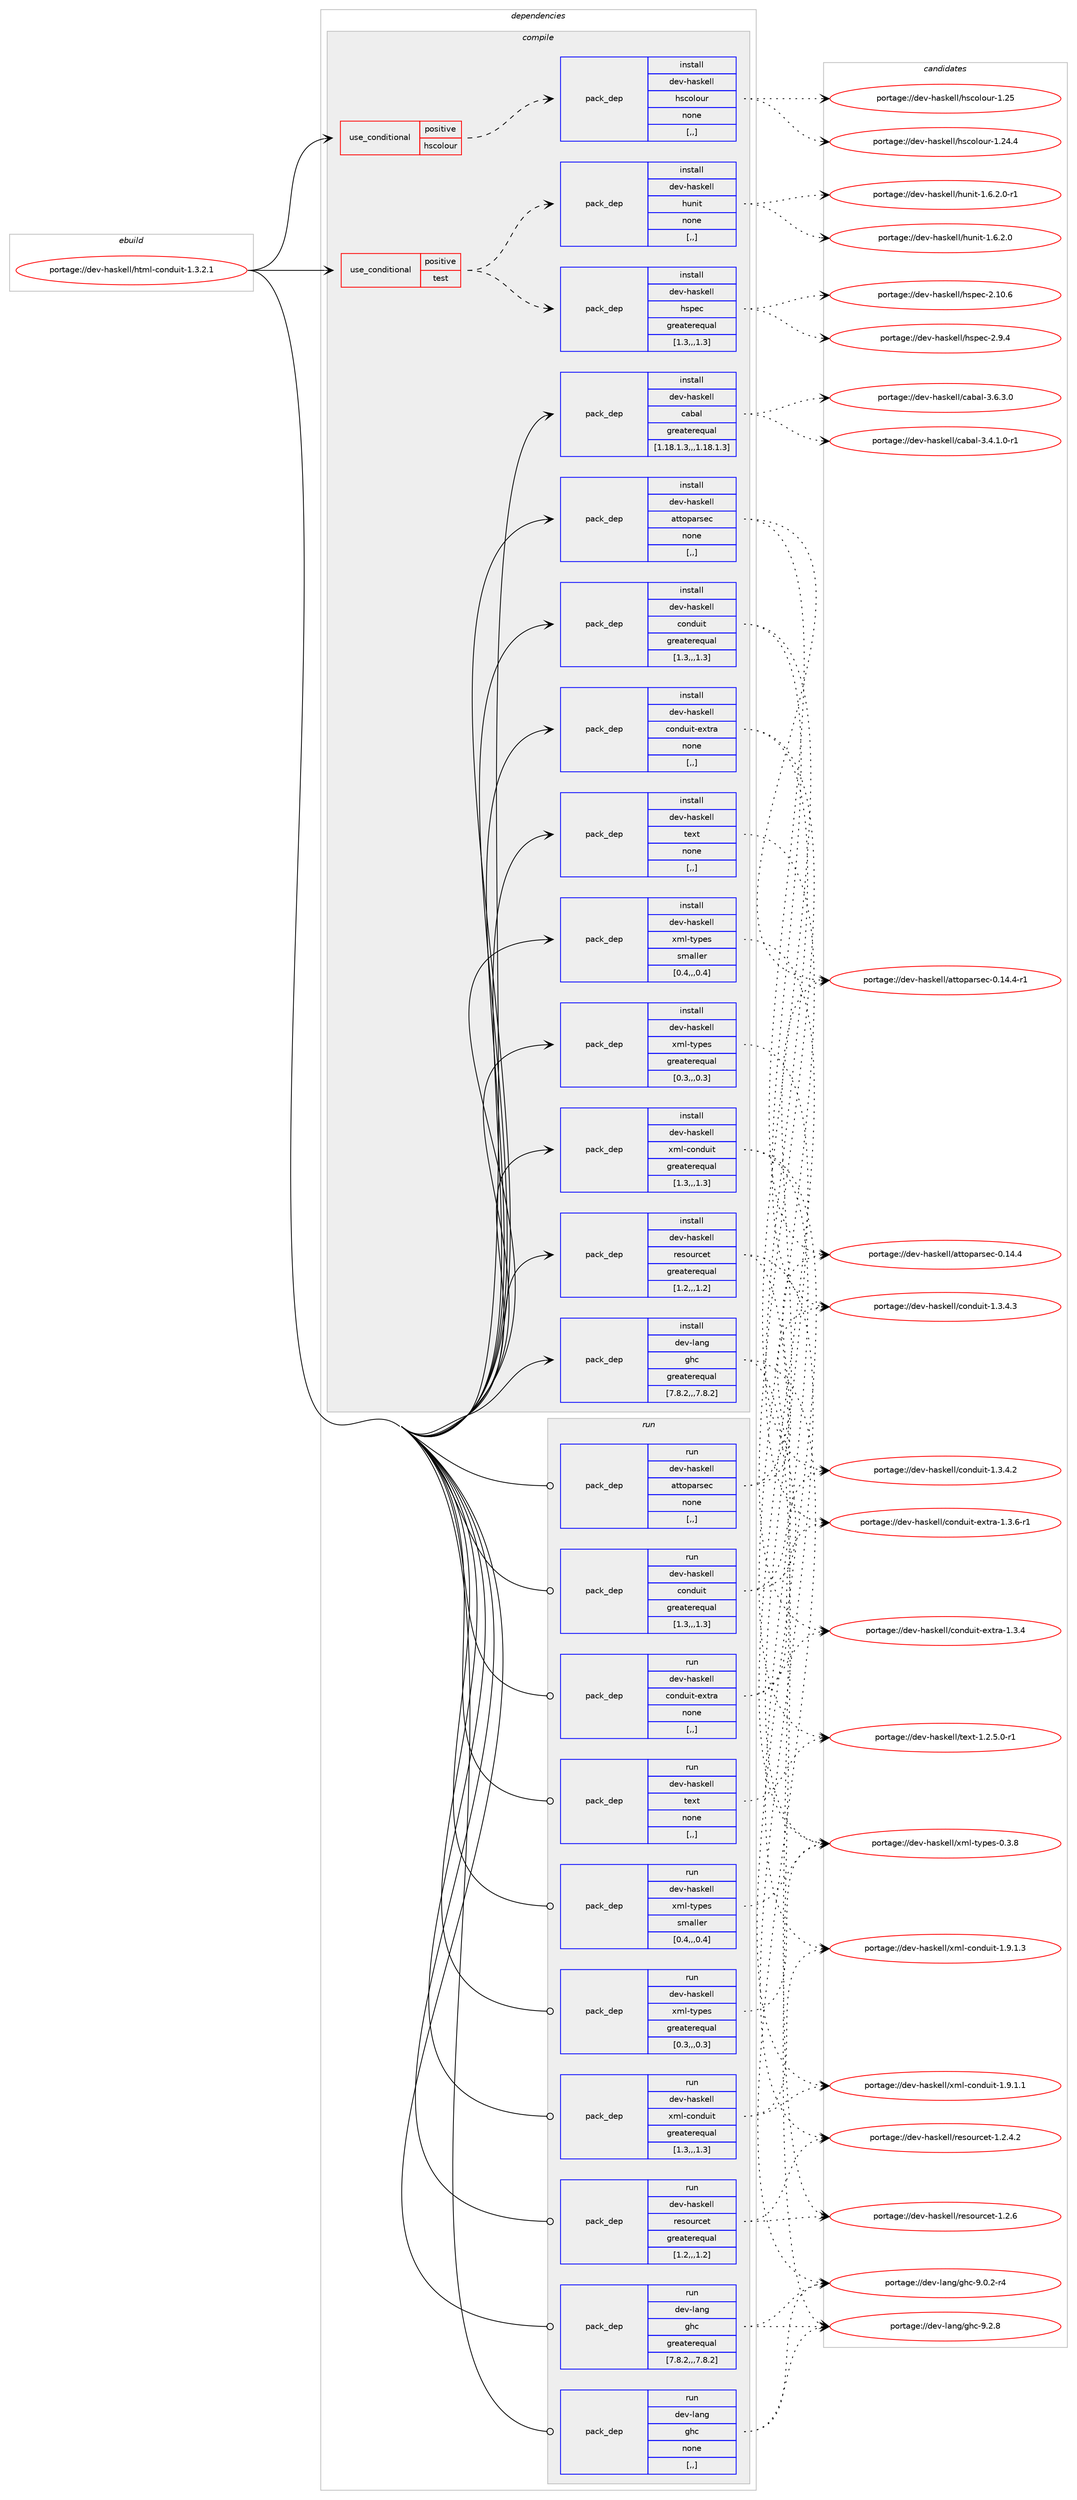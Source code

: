 digraph prolog {

# *************
# Graph options
# *************

newrank=true;
concentrate=true;
compound=true;
graph [rankdir=LR,fontname=Helvetica,fontsize=10,ranksep=1.5];#, ranksep=2.5, nodesep=0.2];
edge  [arrowhead=vee];
node  [fontname=Helvetica,fontsize=10];

# **********
# The ebuild
# **********

subgraph cluster_leftcol {
color=gray;
label=<<i>ebuild</i>>;
id [label="portage://dev-haskell/html-conduit-1.3.2.1", color=red, width=4, href="../dev-haskell/html-conduit-1.3.2.1.svg"];
}

# ****************
# The dependencies
# ****************

subgraph cluster_midcol {
color=gray;
label=<<i>dependencies</i>>;
subgraph cluster_compile {
fillcolor="#eeeeee";
style=filled;
label=<<i>compile</i>>;
subgraph cond20571 {
dependency82575 [label=<<TABLE BORDER="0" CELLBORDER="1" CELLSPACING="0" CELLPADDING="4"><TR><TD ROWSPAN="3" CELLPADDING="10">use_conditional</TD></TR><TR><TD>positive</TD></TR><TR><TD>hscolour</TD></TR></TABLE>>, shape=none, color=red];
subgraph pack61007 {
dependency82576 [label=<<TABLE BORDER="0" CELLBORDER="1" CELLSPACING="0" CELLPADDING="4" WIDTH="220"><TR><TD ROWSPAN="6" CELLPADDING="30">pack_dep</TD></TR><TR><TD WIDTH="110">install</TD></TR><TR><TD>dev-haskell</TD></TR><TR><TD>hscolour</TD></TR><TR><TD>none</TD></TR><TR><TD>[,,]</TD></TR></TABLE>>, shape=none, color=blue];
}
dependency82575:e -> dependency82576:w [weight=20,style="dashed",arrowhead="vee"];
}
id:e -> dependency82575:w [weight=20,style="solid",arrowhead="vee"];
subgraph cond20572 {
dependency82577 [label=<<TABLE BORDER="0" CELLBORDER="1" CELLSPACING="0" CELLPADDING="4"><TR><TD ROWSPAN="3" CELLPADDING="10">use_conditional</TD></TR><TR><TD>positive</TD></TR><TR><TD>test</TD></TR></TABLE>>, shape=none, color=red];
subgraph pack61008 {
dependency82578 [label=<<TABLE BORDER="0" CELLBORDER="1" CELLSPACING="0" CELLPADDING="4" WIDTH="220"><TR><TD ROWSPAN="6" CELLPADDING="30">pack_dep</TD></TR><TR><TD WIDTH="110">install</TD></TR><TR><TD>dev-haskell</TD></TR><TR><TD>hspec</TD></TR><TR><TD>greaterequal</TD></TR><TR><TD>[1.3,,,1.3]</TD></TR></TABLE>>, shape=none, color=blue];
}
dependency82577:e -> dependency82578:w [weight=20,style="dashed",arrowhead="vee"];
subgraph pack61009 {
dependency82579 [label=<<TABLE BORDER="0" CELLBORDER="1" CELLSPACING="0" CELLPADDING="4" WIDTH="220"><TR><TD ROWSPAN="6" CELLPADDING="30">pack_dep</TD></TR><TR><TD WIDTH="110">install</TD></TR><TR><TD>dev-haskell</TD></TR><TR><TD>hunit</TD></TR><TR><TD>none</TD></TR><TR><TD>[,,]</TD></TR></TABLE>>, shape=none, color=blue];
}
dependency82577:e -> dependency82579:w [weight=20,style="dashed",arrowhead="vee"];
}
id:e -> dependency82577:w [weight=20,style="solid",arrowhead="vee"];
subgraph pack61010 {
dependency82580 [label=<<TABLE BORDER="0" CELLBORDER="1" CELLSPACING="0" CELLPADDING="4" WIDTH="220"><TR><TD ROWSPAN="6" CELLPADDING="30">pack_dep</TD></TR><TR><TD WIDTH="110">install</TD></TR><TR><TD>dev-haskell</TD></TR><TR><TD>attoparsec</TD></TR><TR><TD>none</TD></TR><TR><TD>[,,]</TD></TR></TABLE>>, shape=none, color=blue];
}
id:e -> dependency82580:w [weight=20,style="solid",arrowhead="vee"];
subgraph pack61011 {
dependency82581 [label=<<TABLE BORDER="0" CELLBORDER="1" CELLSPACING="0" CELLPADDING="4" WIDTH="220"><TR><TD ROWSPAN="6" CELLPADDING="30">pack_dep</TD></TR><TR><TD WIDTH="110">install</TD></TR><TR><TD>dev-haskell</TD></TR><TR><TD>cabal</TD></TR><TR><TD>greaterequal</TD></TR><TR><TD>[1.18.1.3,,,1.18.1.3]</TD></TR></TABLE>>, shape=none, color=blue];
}
id:e -> dependency82581:w [weight=20,style="solid",arrowhead="vee"];
subgraph pack61012 {
dependency82582 [label=<<TABLE BORDER="0" CELLBORDER="1" CELLSPACING="0" CELLPADDING="4" WIDTH="220"><TR><TD ROWSPAN="6" CELLPADDING="30">pack_dep</TD></TR><TR><TD WIDTH="110">install</TD></TR><TR><TD>dev-haskell</TD></TR><TR><TD>conduit</TD></TR><TR><TD>greaterequal</TD></TR><TR><TD>[1.3,,,1.3]</TD></TR></TABLE>>, shape=none, color=blue];
}
id:e -> dependency82582:w [weight=20,style="solid",arrowhead="vee"];
subgraph pack61013 {
dependency82583 [label=<<TABLE BORDER="0" CELLBORDER="1" CELLSPACING="0" CELLPADDING="4" WIDTH="220"><TR><TD ROWSPAN="6" CELLPADDING="30">pack_dep</TD></TR><TR><TD WIDTH="110">install</TD></TR><TR><TD>dev-haskell</TD></TR><TR><TD>conduit-extra</TD></TR><TR><TD>none</TD></TR><TR><TD>[,,]</TD></TR></TABLE>>, shape=none, color=blue];
}
id:e -> dependency82583:w [weight=20,style="solid",arrowhead="vee"];
subgraph pack61014 {
dependency82584 [label=<<TABLE BORDER="0" CELLBORDER="1" CELLSPACING="0" CELLPADDING="4" WIDTH="220"><TR><TD ROWSPAN="6" CELLPADDING="30">pack_dep</TD></TR><TR><TD WIDTH="110">install</TD></TR><TR><TD>dev-haskell</TD></TR><TR><TD>resourcet</TD></TR><TR><TD>greaterequal</TD></TR><TR><TD>[1.2,,,1.2]</TD></TR></TABLE>>, shape=none, color=blue];
}
id:e -> dependency82584:w [weight=20,style="solid",arrowhead="vee"];
subgraph pack61015 {
dependency82585 [label=<<TABLE BORDER="0" CELLBORDER="1" CELLSPACING="0" CELLPADDING="4" WIDTH="220"><TR><TD ROWSPAN="6" CELLPADDING="30">pack_dep</TD></TR><TR><TD WIDTH="110">install</TD></TR><TR><TD>dev-haskell</TD></TR><TR><TD>text</TD></TR><TR><TD>none</TD></TR><TR><TD>[,,]</TD></TR></TABLE>>, shape=none, color=blue];
}
id:e -> dependency82585:w [weight=20,style="solid",arrowhead="vee"];
subgraph pack61016 {
dependency82586 [label=<<TABLE BORDER="0" CELLBORDER="1" CELLSPACING="0" CELLPADDING="4" WIDTH="220"><TR><TD ROWSPAN="6" CELLPADDING="30">pack_dep</TD></TR><TR><TD WIDTH="110">install</TD></TR><TR><TD>dev-haskell</TD></TR><TR><TD>xml-conduit</TD></TR><TR><TD>greaterequal</TD></TR><TR><TD>[1.3,,,1.3]</TD></TR></TABLE>>, shape=none, color=blue];
}
id:e -> dependency82586:w [weight=20,style="solid",arrowhead="vee"];
subgraph pack61017 {
dependency82587 [label=<<TABLE BORDER="0" CELLBORDER="1" CELLSPACING="0" CELLPADDING="4" WIDTH="220"><TR><TD ROWSPAN="6" CELLPADDING="30">pack_dep</TD></TR><TR><TD WIDTH="110">install</TD></TR><TR><TD>dev-haskell</TD></TR><TR><TD>xml-types</TD></TR><TR><TD>greaterequal</TD></TR><TR><TD>[0.3,,,0.3]</TD></TR></TABLE>>, shape=none, color=blue];
}
id:e -> dependency82587:w [weight=20,style="solid",arrowhead="vee"];
subgraph pack61018 {
dependency82588 [label=<<TABLE BORDER="0" CELLBORDER="1" CELLSPACING="0" CELLPADDING="4" WIDTH="220"><TR><TD ROWSPAN="6" CELLPADDING="30">pack_dep</TD></TR><TR><TD WIDTH="110">install</TD></TR><TR><TD>dev-haskell</TD></TR><TR><TD>xml-types</TD></TR><TR><TD>smaller</TD></TR><TR><TD>[0.4,,,0.4]</TD></TR></TABLE>>, shape=none, color=blue];
}
id:e -> dependency82588:w [weight=20,style="solid",arrowhead="vee"];
subgraph pack61019 {
dependency82589 [label=<<TABLE BORDER="0" CELLBORDER="1" CELLSPACING="0" CELLPADDING="4" WIDTH="220"><TR><TD ROWSPAN="6" CELLPADDING="30">pack_dep</TD></TR><TR><TD WIDTH="110">install</TD></TR><TR><TD>dev-lang</TD></TR><TR><TD>ghc</TD></TR><TR><TD>greaterequal</TD></TR><TR><TD>[7.8.2,,,7.8.2]</TD></TR></TABLE>>, shape=none, color=blue];
}
id:e -> dependency82589:w [weight=20,style="solid",arrowhead="vee"];
}
subgraph cluster_compileandrun {
fillcolor="#eeeeee";
style=filled;
label=<<i>compile and run</i>>;
}
subgraph cluster_run {
fillcolor="#eeeeee";
style=filled;
label=<<i>run</i>>;
subgraph pack61020 {
dependency82590 [label=<<TABLE BORDER="0" CELLBORDER="1" CELLSPACING="0" CELLPADDING="4" WIDTH="220"><TR><TD ROWSPAN="6" CELLPADDING="30">pack_dep</TD></TR><TR><TD WIDTH="110">run</TD></TR><TR><TD>dev-haskell</TD></TR><TR><TD>attoparsec</TD></TR><TR><TD>none</TD></TR><TR><TD>[,,]</TD></TR></TABLE>>, shape=none, color=blue];
}
id:e -> dependency82590:w [weight=20,style="solid",arrowhead="odot"];
subgraph pack61021 {
dependency82591 [label=<<TABLE BORDER="0" CELLBORDER="1" CELLSPACING="0" CELLPADDING="4" WIDTH="220"><TR><TD ROWSPAN="6" CELLPADDING="30">pack_dep</TD></TR><TR><TD WIDTH="110">run</TD></TR><TR><TD>dev-haskell</TD></TR><TR><TD>conduit</TD></TR><TR><TD>greaterequal</TD></TR><TR><TD>[1.3,,,1.3]</TD></TR></TABLE>>, shape=none, color=blue];
}
id:e -> dependency82591:w [weight=20,style="solid",arrowhead="odot"];
subgraph pack61022 {
dependency82592 [label=<<TABLE BORDER="0" CELLBORDER="1" CELLSPACING="0" CELLPADDING="4" WIDTH="220"><TR><TD ROWSPAN="6" CELLPADDING="30">pack_dep</TD></TR><TR><TD WIDTH="110">run</TD></TR><TR><TD>dev-haskell</TD></TR><TR><TD>conduit-extra</TD></TR><TR><TD>none</TD></TR><TR><TD>[,,]</TD></TR></TABLE>>, shape=none, color=blue];
}
id:e -> dependency82592:w [weight=20,style="solid",arrowhead="odot"];
subgraph pack61023 {
dependency82593 [label=<<TABLE BORDER="0" CELLBORDER="1" CELLSPACING="0" CELLPADDING="4" WIDTH="220"><TR><TD ROWSPAN="6" CELLPADDING="30">pack_dep</TD></TR><TR><TD WIDTH="110">run</TD></TR><TR><TD>dev-haskell</TD></TR><TR><TD>resourcet</TD></TR><TR><TD>greaterequal</TD></TR><TR><TD>[1.2,,,1.2]</TD></TR></TABLE>>, shape=none, color=blue];
}
id:e -> dependency82593:w [weight=20,style="solid",arrowhead="odot"];
subgraph pack61024 {
dependency82594 [label=<<TABLE BORDER="0" CELLBORDER="1" CELLSPACING="0" CELLPADDING="4" WIDTH="220"><TR><TD ROWSPAN="6" CELLPADDING="30">pack_dep</TD></TR><TR><TD WIDTH="110">run</TD></TR><TR><TD>dev-haskell</TD></TR><TR><TD>text</TD></TR><TR><TD>none</TD></TR><TR><TD>[,,]</TD></TR></TABLE>>, shape=none, color=blue];
}
id:e -> dependency82594:w [weight=20,style="solid",arrowhead="odot"];
subgraph pack61025 {
dependency82595 [label=<<TABLE BORDER="0" CELLBORDER="1" CELLSPACING="0" CELLPADDING="4" WIDTH="220"><TR><TD ROWSPAN="6" CELLPADDING="30">pack_dep</TD></TR><TR><TD WIDTH="110">run</TD></TR><TR><TD>dev-haskell</TD></TR><TR><TD>xml-conduit</TD></TR><TR><TD>greaterequal</TD></TR><TR><TD>[1.3,,,1.3]</TD></TR></TABLE>>, shape=none, color=blue];
}
id:e -> dependency82595:w [weight=20,style="solid",arrowhead="odot"];
subgraph pack61026 {
dependency82596 [label=<<TABLE BORDER="0" CELLBORDER="1" CELLSPACING="0" CELLPADDING="4" WIDTH="220"><TR><TD ROWSPAN="6" CELLPADDING="30">pack_dep</TD></TR><TR><TD WIDTH="110">run</TD></TR><TR><TD>dev-haskell</TD></TR><TR><TD>xml-types</TD></TR><TR><TD>greaterequal</TD></TR><TR><TD>[0.3,,,0.3]</TD></TR></TABLE>>, shape=none, color=blue];
}
id:e -> dependency82596:w [weight=20,style="solid",arrowhead="odot"];
subgraph pack61027 {
dependency82597 [label=<<TABLE BORDER="0" CELLBORDER="1" CELLSPACING="0" CELLPADDING="4" WIDTH="220"><TR><TD ROWSPAN="6" CELLPADDING="30">pack_dep</TD></TR><TR><TD WIDTH="110">run</TD></TR><TR><TD>dev-haskell</TD></TR><TR><TD>xml-types</TD></TR><TR><TD>smaller</TD></TR><TR><TD>[0.4,,,0.4]</TD></TR></TABLE>>, shape=none, color=blue];
}
id:e -> dependency82597:w [weight=20,style="solid",arrowhead="odot"];
subgraph pack61028 {
dependency82598 [label=<<TABLE BORDER="0" CELLBORDER="1" CELLSPACING="0" CELLPADDING="4" WIDTH="220"><TR><TD ROWSPAN="6" CELLPADDING="30">pack_dep</TD></TR><TR><TD WIDTH="110">run</TD></TR><TR><TD>dev-lang</TD></TR><TR><TD>ghc</TD></TR><TR><TD>greaterequal</TD></TR><TR><TD>[7.8.2,,,7.8.2]</TD></TR></TABLE>>, shape=none, color=blue];
}
id:e -> dependency82598:w [weight=20,style="solid",arrowhead="odot"];
subgraph pack61029 {
dependency82599 [label=<<TABLE BORDER="0" CELLBORDER="1" CELLSPACING="0" CELLPADDING="4" WIDTH="220"><TR><TD ROWSPAN="6" CELLPADDING="30">pack_dep</TD></TR><TR><TD WIDTH="110">run</TD></TR><TR><TD>dev-lang</TD></TR><TR><TD>ghc</TD></TR><TR><TD>none</TD></TR><TR><TD>[,,]</TD></TR></TABLE>>, shape=none, color=blue];
}
id:e -> dependency82599:w [weight=20,style="solid",arrowhead="odot"];
}
}

# **************
# The candidates
# **************

subgraph cluster_choices {
rank=same;
color=gray;
label=<<i>candidates</i>>;

subgraph choice61007 {
color=black;
nodesep=1;
choice100101118451049711510710110810847104115991111081111171144549465053 [label="portage://dev-haskell/hscolour-1.25", color=red, width=4,href="../dev-haskell/hscolour-1.25.svg"];
choice1001011184510497115107101108108471041159911110811111711445494650524652 [label="portage://dev-haskell/hscolour-1.24.4", color=red, width=4,href="../dev-haskell/hscolour-1.24.4.svg"];
dependency82576:e -> choice100101118451049711510710110810847104115991111081111171144549465053:w [style=dotted,weight="100"];
dependency82576:e -> choice1001011184510497115107101108108471041159911110811111711445494650524652:w [style=dotted,weight="100"];
}
subgraph choice61008 {
color=black;
nodesep=1;
choice1001011184510497115107101108108471041151121019945504649484654 [label="portage://dev-haskell/hspec-2.10.6", color=red, width=4,href="../dev-haskell/hspec-2.10.6.svg"];
choice10010111845104971151071011081084710411511210199455046574652 [label="portage://dev-haskell/hspec-2.9.4", color=red, width=4,href="../dev-haskell/hspec-2.9.4.svg"];
dependency82578:e -> choice1001011184510497115107101108108471041151121019945504649484654:w [style=dotted,weight="100"];
dependency82578:e -> choice10010111845104971151071011081084710411511210199455046574652:w [style=dotted,weight="100"];
}
subgraph choice61009 {
color=black;
nodesep=1;
choice10010111845104971151071011081084710411711010511645494654465046484511449 [label="portage://dev-haskell/hunit-1.6.2.0-r1", color=red, width=4,href="../dev-haskell/hunit-1.6.2.0-r1.svg"];
choice1001011184510497115107101108108471041171101051164549465446504648 [label="portage://dev-haskell/hunit-1.6.2.0", color=red, width=4,href="../dev-haskell/hunit-1.6.2.0.svg"];
dependency82579:e -> choice10010111845104971151071011081084710411711010511645494654465046484511449:w [style=dotted,weight="100"];
dependency82579:e -> choice1001011184510497115107101108108471041171101051164549465446504648:w [style=dotted,weight="100"];
}
subgraph choice61010 {
color=black;
nodesep=1;
choice100101118451049711510710110810847971161161111129711411510199454846495246524511449 [label="portage://dev-haskell/attoparsec-0.14.4-r1", color=red, width=4,href="../dev-haskell/attoparsec-0.14.4-r1.svg"];
choice10010111845104971151071011081084797116116111112971141151019945484649524652 [label="portage://dev-haskell/attoparsec-0.14.4", color=red, width=4,href="../dev-haskell/attoparsec-0.14.4.svg"];
dependency82580:e -> choice100101118451049711510710110810847971161161111129711411510199454846495246524511449:w [style=dotted,weight="100"];
dependency82580:e -> choice10010111845104971151071011081084797116116111112971141151019945484649524652:w [style=dotted,weight="100"];
}
subgraph choice61011 {
color=black;
nodesep=1;
choice100101118451049711510710110810847999798971084551465446514648 [label="portage://dev-haskell/cabal-3.6.3.0", color=red, width=4,href="../dev-haskell/cabal-3.6.3.0.svg"];
choice1001011184510497115107101108108479997989710845514652464946484511449 [label="portage://dev-haskell/cabal-3.4.1.0-r1", color=red, width=4,href="../dev-haskell/cabal-3.4.1.0-r1.svg"];
dependency82581:e -> choice100101118451049711510710110810847999798971084551465446514648:w [style=dotted,weight="100"];
dependency82581:e -> choice1001011184510497115107101108108479997989710845514652464946484511449:w [style=dotted,weight="100"];
}
subgraph choice61012 {
color=black;
nodesep=1;
choice100101118451049711510710110810847991111101001171051164549465146524651 [label="portage://dev-haskell/conduit-1.3.4.3", color=red, width=4,href="../dev-haskell/conduit-1.3.4.3.svg"];
choice100101118451049711510710110810847991111101001171051164549465146524650 [label="portage://dev-haskell/conduit-1.3.4.2", color=red, width=4,href="../dev-haskell/conduit-1.3.4.2.svg"];
dependency82582:e -> choice100101118451049711510710110810847991111101001171051164549465146524651:w [style=dotted,weight="100"];
dependency82582:e -> choice100101118451049711510710110810847991111101001171051164549465146524650:w [style=dotted,weight="100"];
}
subgraph choice61013 {
color=black;
nodesep=1;
choice1001011184510497115107101108108479911111010011710511645101120116114974549465146544511449 [label="portage://dev-haskell/conduit-extra-1.3.6-r1", color=red, width=4,href="../dev-haskell/conduit-extra-1.3.6-r1.svg"];
choice100101118451049711510710110810847991111101001171051164510112011611497454946514652 [label="portage://dev-haskell/conduit-extra-1.3.4", color=red, width=4,href="../dev-haskell/conduit-extra-1.3.4.svg"];
dependency82583:e -> choice1001011184510497115107101108108479911111010011710511645101120116114974549465146544511449:w [style=dotted,weight="100"];
dependency82583:e -> choice100101118451049711510710110810847991111101001171051164510112011611497454946514652:w [style=dotted,weight="100"];
}
subgraph choice61014 {
color=black;
nodesep=1;
choice10010111845104971151071011081084711410111511111711499101116454946504654 [label="portage://dev-haskell/resourcet-1.2.6", color=red, width=4,href="../dev-haskell/resourcet-1.2.6.svg"];
choice100101118451049711510710110810847114101115111117114991011164549465046524650 [label="portage://dev-haskell/resourcet-1.2.4.2", color=red, width=4,href="../dev-haskell/resourcet-1.2.4.2.svg"];
dependency82584:e -> choice10010111845104971151071011081084711410111511111711499101116454946504654:w [style=dotted,weight="100"];
dependency82584:e -> choice100101118451049711510710110810847114101115111117114991011164549465046524650:w [style=dotted,weight="100"];
}
subgraph choice61015 {
color=black;
nodesep=1;
choice10010111845104971151071011081084711610112011645494650465346484511449 [label="portage://dev-haskell/text-1.2.5.0-r1", color=red, width=4,href="../dev-haskell/text-1.2.5.0-r1.svg"];
dependency82585:e -> choice10010111845104971151071011081084711610112011645494650465346484511449:w [style=dotted,weight="100"];
}
subgraph choice61016 {
color=black;
nodesep=1;
choice10010111845104971151071011081084712010910845991111101001171051164549465746494651 [label="portage://dev-haskell/xml-conduit-1.9.1.3", color=red, width=4,href="../dev-haskell/xml-conduit-1.9.1.3.svg"];
choice10010111845104971151071011081084712010910845991111101001171051164549465746494649 [label="portage://dev-haskell/xml-conduit-1.9.1.1", color=red, width=4,href="../dev-haskell/xml-conduit-1.9.1.1.svg"];
dependency82586:e -> choice10010111845104971151071011081084712010910845991111101001171051164549465746494651:w [style=dotted,weight="100"];
dependency82586:e -> choice10010111845104971151071011081084712010910845991111101001171051164549465746494649:w [style=dotted,weight="100"];
}
subgraph choice61017 {
color=black;
nodesep=1;
choice10010111845104971151071011081084712010910845116121112101115454846514656 [label="portage://dev-haskell/xml-types-0.3.8", color=red, width=4,href="../dev-haskell/xml-types-0.3.8.svg"];
dependency82587:e -> choice10010111845104971151071011081084712010910845116121112101115454846514656:w [style=dotted,weight="100"];
}
subgraph choice61018 {
color=black;
nodesep=1;
choice10010111845104971151071011081084712010910845116121112101115454846514656 [label="portage://dev-haskell/xml-types-0.3.8", color=red, width=4,href="../dev-haskell/xml-types-0.3.8.svg"];
dependency82588:e -> choice10010111845104971151071011081084712010910845116121112101115454846514656:w [style=dotted,weight="100"];
}
subgraph choice61019 {
color=black;
nodesep=1;
choice10010111845108971101034710310499455746504656 [label="portage://dev-lang/ghc-9.2.8", color=red, width=4,href="../dev-lang/ghc-9.2.8.svg"];
choice100101118451089711010347103104994557464846504511452 [label="portage://dev-lang/ghc-9.0.2-r4", color=red, width=4,href="../dev-lang/ghc-9.0.2-r4.svg"];
dependency82589:e -> choice10010111845108971101034710310499455746504656:w [style=dotted,weight="100"];
dependency82589:e -> choice100101118451089711010347103104994557464846504511452:w [style=dotted,weight="100"];
}
subgraph choice61020 {
color=black;
nodesep=1;
choice100101118451049711510710110810847971161161111129711411510199454846495246524511449 [label="portage://dev-haskell/attoparsec-0.14.4-r1", color=red, width=4,href="../dev-haskell/attoparsec-0.14.4-r1.svg"];
choice10010111845104971151071011081084797116116111112971141151019945484649524652 [label="portage://dev-haskell/attoparsec-0.14.4", color=red, width=4,href="../dev-haskell/attoparsec-0.14.4.svg"];
dependency82590:e -> choice100101118451049711510710110810847971161161111129711411510199454846495246524511449:w [style=dotted,weight="100"];
dependency82590:e -> choice10010111845104971151071011081084797116116111112971141151019945484649524652:w [style=dotted,weight="100"];
}
subgraph choice61021 {
color=black;
nodesep=1;
choice100101118451049711510710110810847991111101001171051164549465146524651 [label="portage://dev-haskell/conduit-1.3.4.3", color=red, width=4,href="../dev-haskell/conduit-1.3.4.3.svg"];
choice100101118451049711510710110810847991111101001171051164549465146524650 [label="portage://dev-haskell/conduit-1.3.4.2", color=red, width=4,href="../dev-haskell/conduit-1.3.4.2.svg"];
dependency82591:e -> choice100101118451049711510710110810847991111101001171051164549465146524651:w [style=dotted,weight="100"];
dependency82591:e -> choice100101118451049711510710110810847991111101001171051164549465146524650:w [style=dotted,weight="100"];
}
subgraph choice61022 {
color=black;
nodesep=1;
choice1001011184510497115107101108108479911111010011710511645101120116114974549465146544511449 [label="portage://dev-haskell/conduit-extra-1.3.6-r1", color=red, width=4,href="../dev-haskell/conduit-extra-1.3.6-r1.svg"];
choice100101118451049711510710110810847991111101001171051164510112011611497454946514652 [label="portage://dev-haskell/conduit-extra-1.3.4", color=red, width=4,href="../dev-haskell/conduit-extra-1.3.4.svg"];
dependency82592:e -> choice1001011184510497115107101108108479911111010011710511645101120116114974549465146544511449:w [style=dotted,weight="100"];
dependency82592:e -> choice100101118451049711510710110810847991111101001171051164510112011611497454946514652:w [style=dotted,weight="100"];
}
subgraph choice61023 {
color=black;
nodesep=1;
choice10010111845104971151071011081084711410111511111711499101116454946504654 [label="portage://dev-haskell/resourcet-1.2.6", color=red, width=4,href="../dev-haskell/resourcet-1.2.6.svg"];
choice100101118451049711510710110810847114101115111117114991011164549465046524650 [label="portage://dev-haskell/resourcet-1.2.4.2", color=red, width=4,href="../dev-haskell/resourcet-1.2.4.2.svg"];
dependency82593:e -> choice10010111845104971151071011081084711410111511111711499101116454946504654:w [style=dotted,weight="100"];
dependency82593:e -> choice100101118451049711510710110810847114101115111117114991011164549465046524650:w [style=dotted,weight="100"];
}
subgraph choice61024 {
color=black;
nodesep=1;
choice10010111845104971151071011081084711610112011645494650465346484511449 [label="portage://dev-haskell/text-1.2.5.0-r1", color=red, width=4,href="../dev-haskell/text-1.2.5.0-r1.svg"];
dependency82594:e -> choice10010111845104971151071011081084711610112011645494650465346484511449:w [style=dotted,weight="100"];
}
subgraph choice61025 {
color=black;
nodesep=1;
choice10010111845104971151071011081084712010910845991111101001171051164549465746494651 [label="portage://dev-haskell/xml-conduit-1.9.1.3", color=red, width=4,href="../dev-haskell/xml-conduit-1.9.1.3.svg"];
choice10010111845104971151071011081084712010910845991111101001171051164549465746494649 [label="portage://dev-haskell/xml-conduit-1.9.1.1", color=red, width=4,href="../dev-haskell/xml-conduit-1.9.1.1.svg"];
dependency82595:e -> choice10010111845104971151071011081084712010910845991111101001171051164549465746494651:w [style=dotted,weight="100"];
dependency82595:e -> choice10010111845104971151071011081084712010910845991111101001171051164549465746494649:w [style=dotted,weight="100"];
}
subgraph choice61026 {
color=black;
nodesep=1;
choice10010111845104971151071011081084712010910845116121112101115454846514656 [label="portage://dev-haskell/xml-types-0.3.8", color=red, width=4,href="../dev-haskell/xml-types-0.3.8.svg"];
dependency82596:e -> choice10010111845104971151071011081084712010910845116121112101115454846514656:w [style=dotted,weight="100"];
}
subgraph choice61027 {
color=black;
nodesep=1;
choice10010111845104971151071011081084712010910845116121112101115454846514656 [label="portage://dev-haskell/xml-types-0.3.8", color=red, width=4,href="../dev-haskell/xml-types-0.3.8.svg"];
dependency82597:e -> choice10010111845104971151071011081084712010910845116121112101115454846514656:w [style=dotted,weight="100"];
}
subgraph choice61028 {
color=black;
nodesep=1;
choice10010111845108971101034710310499455746504656 [label="portage://dev-lang/ghc-9.2.8", color=red, width=4,href="../dev-lang/ghc-9.2.8.svg"];
choice100101118451089711010347103104994557464846504511452 [label="portage://dev-lang/ghc-9.0.2-r4", color=red, width=4,href="../dev-lang/ghc-9.0.2-r4.svg"];
dependency82598:e -> choice10010111845108971101034710310499455746504656:w [style=dotted,weight="100"];
dependency82598:e -> choice100101118451089711010347103104994557464846504511452:w [style=dotted,weight="100"];
}
subgraph choice61029 {
color=black;
nodesep=1;
choice10010111845108971101034710310499455746504656 [label="portage://dev-lang/ghc-9.2.8", color=red, width=4,href="../dev-lang/ghc-9.2.8.svg"];
choice100101118451089711010347103104994557464846504511452 [label="portage://dev-lang/ghc-9.0.2-r4", color=red, width=4,href="../dev-lang/ghc-9.0.2-r4.svg"];
dependency82599:e -> choice10010111845108971101034710310499455746504656:w [style=dotted,weight="100"];
dependency82599:e -> choice100101118451089711010347103104994557464846504511452:w [style=dotted,weight="100"];
}
}

}
